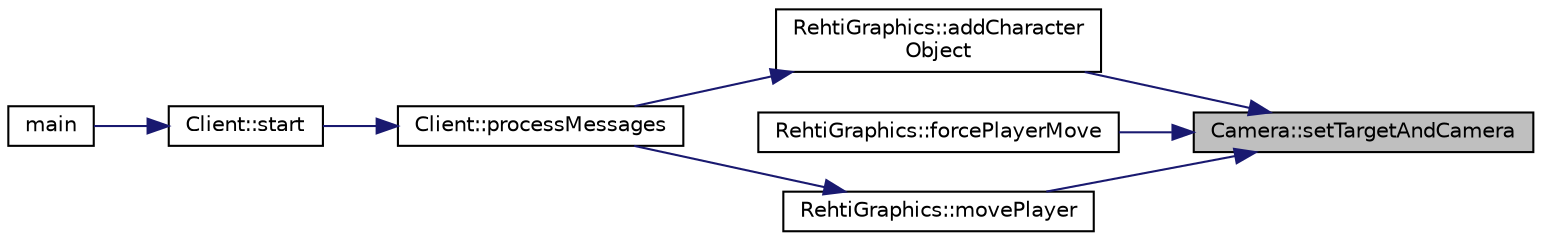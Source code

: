digraph "Camera::setTargetAndCamera"
{
 // LATEX_PDF_SIZE
  edge [fontname="Helvetica",fontsize="10",labelfontname="Helvetica",labelfontsize="10"];
  node [fontname="Helvetica",fontsize="10",shape=record];
  rankdir="RL";
  Node1 [label="Camera::setTargetAndCamera",height=0.2,width=0.4,color="black", fillcolor="grey75", style="filled", fontcolor="black",tooltip="Sets the camera target to the given location and moves camera by the same amount."];
  Node1 -> Node2 [dir="back",color="midnightblue",fontsize="10",style="solid",fontname="Helvetica"];
  Node2 [label="RehtiGraphics::addCharacter\lObject",height=0.2,width=0.4,color="black", fillcolor="white", style="filled",URL="$classRehtiGraphics.html#ac817516ac285d8b37e44ed594a903bd1",tooltip="Adds a character object with the given id to the graphics backend. Also creates a bounding box for th..."];
  Node2 -> Node3 [dir="back",color="midnightblue",fontsize="10",style="solid",fontname="Helvetica"];
  Node3 [label="Client::processMessages",height=0.2,width=0.4,color="black", fillcolor="white", style="filled",URL="$classClient.html#afebeedfe876105645a3937b4ee2058df",tooltip="Processes messages from the server."];
  Node3 -> Node4 [dir="back",color="midnightblue",fontsize="10",style="solid",fontname="Helvetica"];
  Node4 [label="Client::start",height=0.2,width=0.4,color="black", fillcolor="white", style="filled",URL="$classClient.html#a742373e08a80d993d2651b6fff76f5b9",tooltip="Starts the client."];
  Node4 -> Node5 [dir="back",color="midnightblue",fontsize="10",style="solid",fontname="Helvetica"];
  Node5 [label="main",height=0.2,width=0.4,color="black", fillcolor="white", style="filled",URL="$client_2src_2Main_8cpp.html#a0ddf1224851353fc92bfbff6f499fa97",tooltip=" "];
  Node1 -> Node6 [dir="back",color="midnightblue",fontsize="10",style="solid",fontname="Helvetica"];
  Node6 [label="RehtiGraphics::forcePlayerMove",height=0.2,width=0.4,color="black", fillcolor="white", style="filled",URL="$classRehtiGraphics.html#a6e2e9da4d7d742bda2d1232e27c8df8e",tooltip="Forces player to move to the location given, cancelling any remaining movement callbacks and animatio..."];
  Node1 -> Node7 [dir="back",color="midnightblue",fontsize="10",style="solid",fontname="Helvetica"];
  Node7 [label="RehtiGraphics::movePlayer",height=0.2,width=0.4,color="black", fillcolor="white", style="filled",URL="$classRehtiGraphics.html#ad09a8e4ec5d0f6e8d48159c30430ffd5",tooltip="Moves the player smoothly (without animation) to the given location in the given time."];
  Node7 -> Node3 [dir="back",color="midnightblue",fontsize="10",style="solid",fontname="Helvetica"];
}
